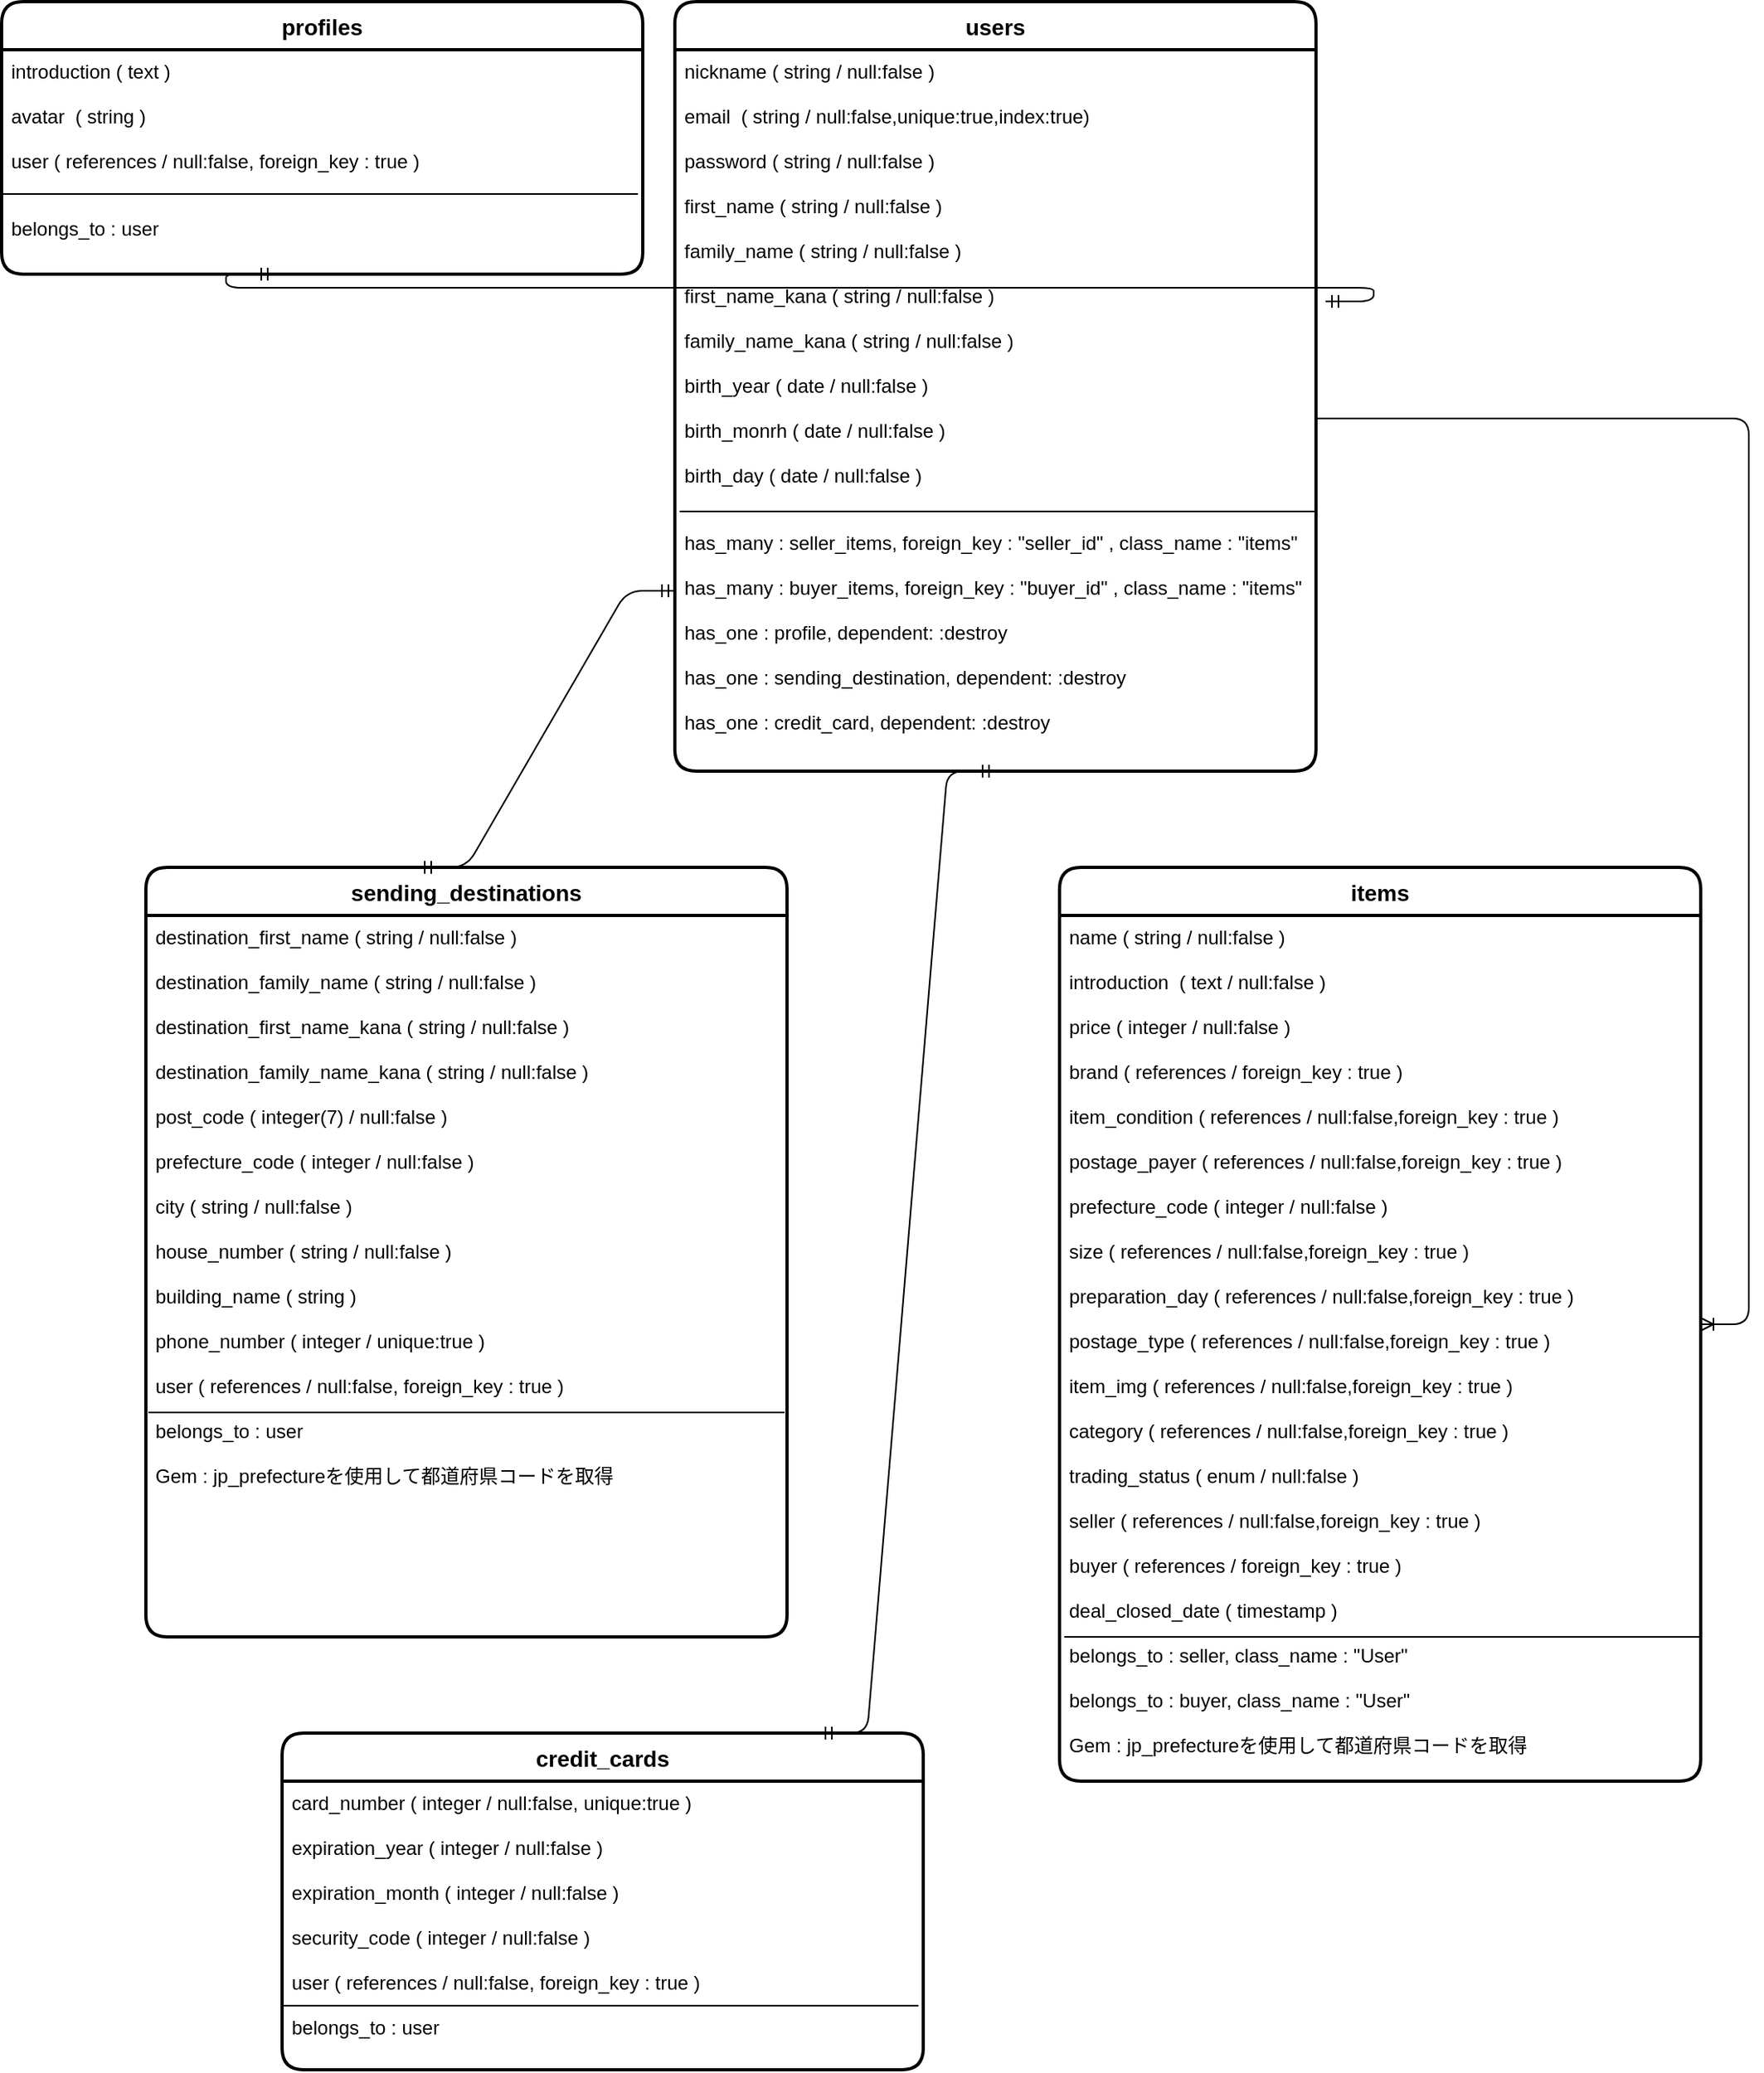 <mxfile version="13.10.0" type="embed">
    <diagram id="O7533EYIqYoyhk6JIRFR" name="Page-1">
        <mxGraphModel dx="1284" dy="2134" grid="1" gridSize="10" guides="1" tooltips="1" connect="1" arrows="1" fold="1" page="0" pageScale="1" pageWidth="1169" pageHeight="827" math="0" shadow="0">
            <root>
                <mxCell id="0"/>
                <mxCell id="1" parent="0"/>
                <mxCell id="252" value="" style="endArrow=none;html=1;fontSize=18;" edge="1" parent="1">
                    <mxGeometry width="50" height="50" relative="1" as="geometry">
                        <mxPoint x="445" y="140" as="sourcePoint"/>
                        <mxPoint x="445.0" y="140" as="targetPoint"/>
                    </mxGeometry>
                </mxCell>
                <mxCell id="291" value="users" style="swimlane;childLayout=stackLayout;horizontal=1;startSize=30;horizontalStack=0;rounded=1;fontSize=14;fontStyle=1;strokeWidth=2;resizeParent=0;resizeLast=1;shadow=0;dashed=0;align=center;" vertex="1" parent="1">
                    <mxGeometry x="430" y="-820" width="400" height="480" as="geometry"/>
                </mxCell>
                <mxCell id="292" value="nickname ( string / null:false )&#10;&#10;email  ( string / null:false,unique:true,index:true)&#10;&#10;password ( string / null:false )&#10;&#10;first_name ( string / null:false )&#10;&#10;family_name ( string / null:false )&#10;&#10;first_name_kana ( string / null:false )&#10;&#10;family_name_kana ( string / null:false )&#10;&#10;birth_year ( date / null:false )&#10;&#10;birth_monrh ( date / null:false )&#10;&#10;birth_day ( date / null:false )&#10;&#10;&#10;has_many : seller_items, foreign_key : &quot;seller_id&quot; , class_name : &quot;items&quot;&#10;&#10;has_many : buyer_items, foreign_key : &quot;buyer_id&quot; , class_name : &quot;items&quot;&#10;&#10;has_one : profile, dependent: :destroy &#10;&#10;has_one : sending_destination, dependent: :destroy&#10;&#10;has_one : credit_card, dependent: :destroy&#10;&#10;&#10;" style="align=left;strokeColor=none;fillColor=none;spacingLeft=4;fontSize=12;verticalAlign=top;resizable=0;rotatable=0;part=1;" vertex="1" parent="291">
                    <mxGeometry y="30" width="400" height="450" as="geometry"/>
                </mxCell>
                <mxCell id="303" value="" style="endArrow=none;html=1;rounded=0;fontSize=18;" edge="1" parent="291">
                    <mxGeometry relative="1" as="geometry">
                        <mxPoint x="400" y="318" as="sourcePoint"/>
                        <mxPoint x="400" y="318" as="targetPoint"/>
                        <Array as="points">
                            <mxPoint x="3" y="318"/>
                        </Array>
                    </mxGeometry>
                </mxCell>
                <mxCell id="306" value="profiles" style="swimlane;childLayout=stackLayout;horizontal=1;startSize=30;horizontalStack=0;rounded=1;fontSize=14;fontStyle=1;strokeWidth=2;resizeParent=0;resizeLast=1;shadow=0;dashed=0;align=center;" vertex="1" parent="1">
                    <mxGeometry x="10" y="-820" width="400" height="170" as="geometry"/>
                </mxCell>
                <mxCell id="308" value="" style="endArrow=none;html=1;rounded=0;fontSize=18;" edge="1" parent="306">
                    <mxGeometry relative="1" as="geometry">
                        <mxPoint x="397" y="120" as="sourcePoint"/>
                        <mxPoint x="397" y="120" as="targetPoint"/>
                        <Array as="points">
                            <mxPoint y="120"/>
                        </Array>
                    </mxGeometry>
                </mxCell>
                <mxCell id="307" value="introduction ( text )&#10;&#10;avatar  ( string )&#10;&#10;user ( references / null:false, foreign_key : true )&#10;&#10;&#10;belongs_to : user&#10;&#10;&#10;" style="align=left;strokeColor=none;fillColor=none;spacingLeft=4;fontSize=12;verticalAlign=top;resizable=0;rotatable=0;part=1;" vertex="1" parent="306">
                    <mxGeometry y="30" width="400" height="140" as="geometry"/>
                </mxCell>
                <mxCell id="310" value="items" style="swimlane;childLayout=stackLayout;horizontal=1;startSize=30;horizontalStack=0;rounded=1;fontSize=14;fontStyle=1;strokeWidth=2;resizeParent=0;resizeLast=1;shadow=0;dashed=0;align=center;" vertex="1" parent="1">
                    <mxGeometry x="670" y="-280" width="400" height="570" as="geometry"/>
                </mxCell>
                <mxCell id="311" value="name ( string / null:false )&#10;&#10;introduction  ( text / null:false )&#10;&#10;price ( integer / null:false )&#10;&#10;brand ( references / foreign_key : true )&#10;&#10;item_condition ( references / null:false,foreign_key : true )&#10; &#10;postage_payer ( references / null:false,foreign_key : true )&#10;&#10;prefecture_code ( integer / null:false )&#10;&#10;size ( references / null:false,foreign_key : true )&#10;&#10;preparation_day ( references / null:false,foreign_key : true )&#10;&#10;postage_type ( references / null:false,foreign_key : true )&#10;&#10;item_img ( references / null:false,foreign_key : true )&#10;&#10;category ( references / null:false,foreign_key : true )&#10;&#10;trading_status ( enum / null:false )&#10;&#10;seller ( references / null:false,foreign_key : true )&#10;&#10;buyer ( references / foreign_key : true )&#10;&#10;deal_closed_date ( timestamp )&#10;&#10;belongs_to : seller, class_name : &quot;User&quot;&#10;&#10;belongs_to : buyer, class_name : &quot;User&quot;&#10;&#10;Gem : jp_prefectureを使用して都道府県コードを取得&#10;&#10;&#10;" style="align=left;strokeColor=none;fillColor=none;spacingLeft=4;fontSize=12;verticalAlign=top;resizable=0;rotatable=0;part=1;" vertex="1" parent="310">
                    <mxGeometry y="30" width="400" height="540" as="geometry"/>
                </mxCell>
                <mxCell id="312" value="" style="endArrow=none;html=1;rounded=0;fontSize=18;" edge="1" parent="310">
                    <mxGeometry relative="1" as="geometry">
                        <mxPoint x="400" y="480" as="sourcePoint"/>
                        <mxPoint x="400" y="480" as="targetPoint"/>
                        <Array as="points">
                            <mxPoint x="3" y="480"/>
                        </Array>
                    </mxGeometry>
                </mxCell>
                <mxCell id="313" value="sending_destinations" style="swimlane;childLayout=stackLayout;horizontal=1;startSize=30;horizontalStack=0;rounded=1;fontSize=14;fontStyle=1;strokeWidth=2;resizeParent=0;resizeLast=1;shadow=0;dashed=0;align=center;" vertex="1" parent="1">
                    <mxGeometry x="100" y="-280" width="400" height="480" as="geometry"/>
                </mxCell>
                <mxCell id="314" value="destination_first_name ( string / null:false )&#10;&#10;destination_family_name ( string / null:false )&#10;&#10;destination_first_name_kana ( string / null:false )&#10;&#10;destination_family_name_kana ( string / null:false )&#10;&#10;post_code ( integer(7) / null:false )&#10;&#10;prefecture_code ( integer / null:false )&#10;&#10;city ( string / null:false )&#10;&#10;house_number ( string / null:false )&#10;&#10;building_name ( string )&#10;&#10;phone_number ( integer / unique:true )&#10;&#10;user ( references / null:false, foreign_key : true )&#10;&#10;belongs_to : user&#10;&#10;Gem : jp_prefectureを使用して都道府県コードを取得&#10;&#10;&#10;" style="align=left;strokeColor=none;fillColor=none;spacingLeft=4;fontSize=12;verticalAlign=top;resizable=0;rotatable=0;part=1;" vertex="1" parent="313">
                    <mxGeometry y="30" width="400" height="450" as="geometry"/>
                </mxCell>
                <mxCell id="315" value="" style="endArrow=none;html=1;rounded=0;fontSize=18;" edge="1" parent="313">
                    <mxGeometry relative="1" as="geometry">
                        <mxPoint x="398.5" y="340" as="sourcePoint"/>
                        <mxPoint x="398.5" y="340" as="targetPoint"/>
                        <Array as="points">
                            <mxPoint x="1.5" y="340"/>
                        </Array>
                    </mxGeometry>
                </mxCell>
                <mxCell id="316" value="credit_cards" style="swimlane;childLayout=stackLayout;horizontal=1;startSize=30;horizontalStack=0;rounded=1;fontSize=14;fontStyle=1;strokeWidth=2;resizeParent=0;resizeLast=1;shadow=0;dashed=0;align=center;" vertex="1" parent="1">
                    <mxGeometry x="185" y="260" width="400" height="210" as="geometry"/>
                </mxCell>
                <mxCell id="318" value="" style="endArrow=none;html=1;rounded=0;fontSize=18;" edge="1" parent="316">
                    <mxGeometry relative="1" as="geometry">
                        <mxPoint x="397" y="170" as="sourcePoint"/>
                        <mxPoint x="397" y="170" as="targetPoint"/>
                        <Array as="points">
                            <mxPoint y="170"/>
                        </Array>
                    </mxGeometry>
                </mxCell>
                <mxCell id="317" value="card_number ( integer / null:false, unique:true )&#10;&#10;expiration_year ( integer / null:false )&#10;&#10;expiration_month ( integer / null:false )&#10;&#10;security_code ( integer / null:false )&#10;&#10;user ( references / null:false, foreign_key : true )&#10;&#10;belongs_to : user&#10;&#10;&#10;" style="align=left;strokeColor=none;fillColor=none;spacingLeft=4;fontSize=12;verticalAlign=top;resizable=0;rotatable=0;part=1;" vertex="1" parent="316">
                    <mxGeometry y="30" width="400" height="180" as="geometry"/>
                </mxCell>
                <mxCell id="319" value="" style="edgeStyle=entityRelationEdgeStyle;fontSize=12;html=1;endArrow=ERoneToMany;" edge="1" parent="1" target="310">
                    <mxGeometry width="100" height="100" relative="1" as="geometry">
                        <mxPoint x="830" y="-560" as="sourcePoint"/>
                        <mxPoint x="990" y="-290" as="targetPoint"/>
                    </mxGeometry>
                </mxCell>
                <mxCell id="320" value="" style="edgeStyle=entityRelationEdgeStyle;fontSize=12;html=1;endArrow=ERmandOne;startArrow=ERmandOne;entryX=0;entryY=0.75;entryDx=0;entryDy=0;" edge="1" parent="1" target="292">
                    <mxGeometry width="100" height="100" relative="1" as="geometry">
                        <mxPoint x="270" y="-280" as="sourcePoint"/>
                        <mxPoint x="420" y="-450" as="targetPoint"/>
                    </mxGeometry>
                </mxCell>
                <mxCell id="321" value="" style="edgeStyle=entityRelationEdgeStyle;fontSize=12;html=1;endArrow=ERmandOne;startArrow=ERmandOne;exitX=1.015;exitY=0.349;exitDx=0;exitDy=0;exitPerimeter=0;" edge="1" parent="1" source="292">
                    <mxGeometry width="100" height="100" relative="1" as="geometry">
                        <mxPoint x="380" y="-450" as="sourcePoint"/>
                        <mxPoint x="180" y="-650" as="targetPoint"/>
                    </mxGeometry>
                </mxCell>
                <mxCell id="322" value="" style="edgeStyle=entityRelationEdgeStyle;fontSize=12;html=1;endArrow=ERmandOne;startArrow=ERmandOne;entryX=0.5;entryY=1;entryDx=0;entryDy=0;" edge="1" parent="1" target="292">
                    <mxGeometry width="100" height="100" relative="1" as="geometry">
                        <mxPoint x="520" y="260" as="sourcePoint"/>
                        <mxPoint x="620" y="160" as="targetPoint"/>
                    </mxGeometry>
                </mxCell>
            </root>
        </mxGraphModel>
    </diagram>
</mxfile>
